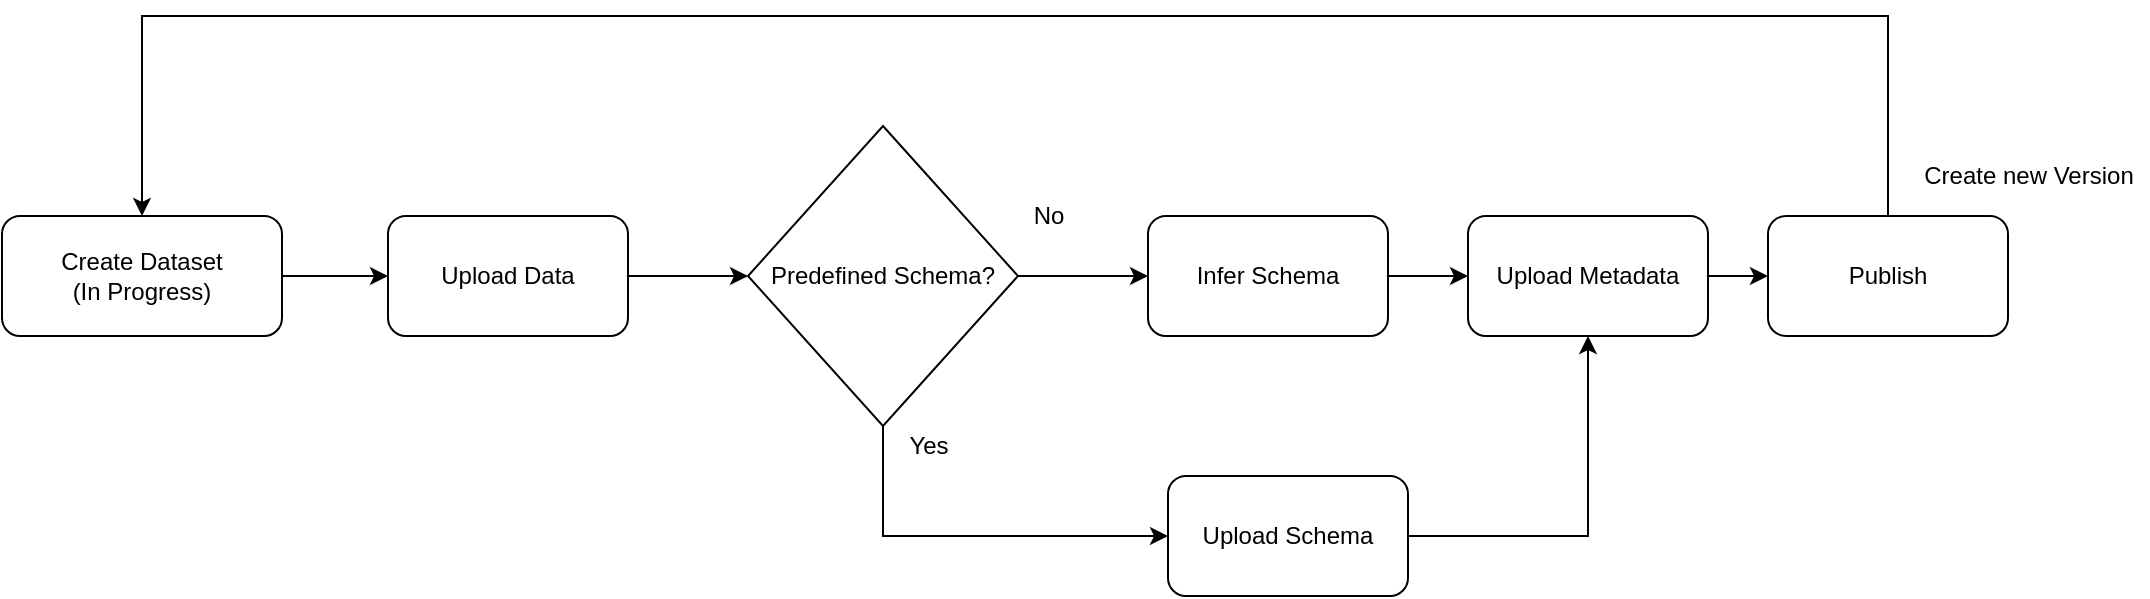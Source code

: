 <mxfile version="13.1.3">
    <diagram id="C5RBs43oDa-KdzZeNtuy" name="Page-1">
        <mxGraphModel dx="1836" dy="1408" grid="1" gridSize="10" guides="1" tooltips="1" connect="1" arrows="1" fold="1" page="1" pageScale="1" pageWidth="827" pageHeight="1169" math="0" shadow="0">
            <root>
                <mxCell id="WIyWlLk6GJQsqaUBKTNV-0"/>
                <mxCell id="WIyWlLk6GJQsqaUBKTNV-1" parent="WIyWlLk6GJQsqaUBKTNV-0"/>
                <mxCell id="KZPYvNBY5ShjxEbUQE62-1" value="" style="edgeStyle=orthogonalEdgeStyle;rounded=0;orthogonalLoop=1;jettySize=auto;html=1;" parent="WIyWlLk6GJQsqaUBKTNV-1" source="WIyWlLk6GJQsqaUBKTNV-3" target="KZPYvNBY5ShjxEbUQE62-0" edge="1">
                    <mxGeometry relative="1" as="geometry"/>
                </mxCell>
                <mxCell id="WIyWlLk6GJQsqaUBKTNV-3" value="Create Dataset &lt;br&gt;(In Progress)" style="rounded=1;whiteSpace=wrap;html=1;fontSize=12;glass=0;strokeWidth=1;shadow=0;" parent="WIyWlLk6GJQsqaUBKTNV-1" vertex="1">
                    <mxGeometry x="-483" y="180" width="140" height="60" as="geometry"/>
                </mxCell>
                <mxCell id="KZPYvNBY5ShjxEbUQE62-3" value="" style="edgeStyle=orthogonalEdgeStyle;rounded=0;orthogonalLoop=1;jettySize=auto;html=1;" parent="WIyWlLk6GJQsqaUBKTNV-1" source="KZPYvNBY5ShjxEbUQE62-0" target="KZPYvNBY5ShjxEbUQE62-2" edge="1">
                    <mxGeometry relative="1" as="geometry"/>
                </mxCell>
                <mxCell id="KZPYvNBY5ShjxEbUQE62-0" value="Upload Data" style="whiteSpace=wrap;html=1;rounded=1;" parent="WIyWlLk6GJQsqaUBKTNV-1" vertex="1">
                    <mxGeometry x="-290" y="180" width="120" height="60" as="geometry"/>
                </mxCell>
                <mxCell id="KZPYvNBY5ShjxEbUQE62-7" value="" style="edgeStyle=orthogonalEdgeStyle;rounded=0;orthogonalLoop=1;jettySize=auto;html=1;entryX=0;entryY=0.5;entryDx=0;entryDy=0;" parent="WIyWlLk6GJQsqaUBKTNV-1" source="KZPYvNBY5ShjxEbUQE62-2" target="KZPYvNBY5ShjxEbUQE62-6" edge="1">
                    <mxGeometry relative="1" as="geometry">
                        <Array as="points">
                            <mxPoint x="-42" y="340"/>
                            <mxPoint x="90" y="340"/>
                        </Array>
                    </mxGeometry>
                </mxCell>
                <mxCell id="KZPYvNBY5ShjxEbUQE62-9" value="" style="edgeStyle=orthogonalEdgeStyle;rounded=0;orthogonalLoop=1;jettySize=auto;html=1;" parent="WIyWlLk6GJQsqaUBKTNV-1" source="KZPYvNBY5ShjxEbUQE62-2" target="KZPYvNBY5ShjxEbUQE62-8" edge="1">
                    <mxGeometry relative="1" as="geometry"/>
                </mxCell>
                <mxCell id="KZPYvNBY5ShjxEbUQE62-2" value="Predefined Schema?" style="rhombus;whiteSpace=wrap;html=1;" parent="WIyWlLk6GJQsqaUBKTNV-1" vertex="1">
                    <mxGeometry x="-110" y="135" width="135" height="150" as="geometry"/>
                </mxCell>
                <mxCell id="KZPYvNBY5ShjxEbUQE62-28" value="" style="edgeStyle=orthogonalEdgeStyle;rounded=0;orthogonalLoop=1;jettySize=auto;html=1;entryX=0.5;entryY=1;entryDx=0;entryDy=0;exitX=1;exitY=0.5;exitDx=0;exitDy=0;" parent="WIyWlLk6GJQsqaUBKTNV-1" source="KZPYvNBY5ShjxEbUQE62-6" target="KZPYvNBY5ShjxEbUQE62-11" edge="1">
                    <mxGeometry relative="1" as="geometry">
                        <mxPoint x="-15" y="525" as="targetPoint"/>
                        <Array as="points">
                            <mxPoint x="210" y="340"/>
                            <mxPoint x="310" y="340"/>
                        </Array>
                    </mxGeometry>
                </mxCell>
                <mxCell id="KZPYvNBY5ShjxEbUQE62-6" value="Upload Schema" style="whiteSpace=wrap;html=1;rounded=1;" parent="WIyWlLk6GJQsqaUBKTNV-1" vertex="1">
                    <mxGeometry x="100" y="310" width="120" height="60" as="geometry"/>
                </mxCell>
                <mxCell id="2" value="Yes" style="text;html=1;align=center;verticalAlign=middle;resizable=0;points=[];autosize=1;" parent="WIyWlLk6GJQsqaUBKTNV-1" vertex="1">
                    <mxGeometry x="-40" y="285" width="40" height="20" as="geometry"/>
                </mxCell>
                <mxCell id="KZPYvNBY5ShjxEbUQE62-12" value="" style="edgeStyle=orthogonalEdgeStyle;rounded=0;orthogonalLoop=1;jettySize=auto;html=1;" parent="WIyWlLk6GJQsqaUBKTNV-1" source="KZPYvNBY5ShjxEbUQE62-8" target="KZPYvNBY5ShjxEbUQE62-11" edge="1">
                    <mxGeometry relative="1" as="geometry"/>
                </mxCell>
                <mxCell id="KZPYvNBY5ShjxEbUQE62-8" value="Infer Schema" style="whiteSpace=wrap;html=1;rounded=1;" parent="WIyWlLk6GJQsqaUBKTNV-1" vertex="1">
                    <mxGeometry x="90" y="180" width="120" height="60" as="geometry"/>
                </mxCell>
                <mxCell id="KZPYvNBY5ShjxEbUQE62-10" value="No" style="text;html=1;align=center;verticalAlign=middle;resizable=0;points=[];autosize=1;" parent="WIyWlLk6GJQsqaUBKTNV-1" vertex="1">
                    <mxGeometry x="25" y="170" width="30" height="20" as="geometry"/>
                </mxCell>
                <mxCell id="KZPYvNBY5ShjxEbUQE62-16" value="" style="edgeStyle=orthogonalEdgeStyle;rounded=0;orthogonalLoop=1;jettySize=auto;html=1;" parent="WIyWlLk6GJQsqaUBKTNV-1" source="KZPYvNBY5ShjxEbUQE62-11" target="KZPYvNBY5ShjxEbUQE62-15" edge="1">
                    <mxGeometry relative="1" as="geometry"/>
                </mxCell>
                <mxCell id="KZPYvNBY5ShjxEbUQE62-11" value="Upload Metadata" style="whiteSpace=wrap;html=1;rounded=1;" parent="WIyWlLk6GJQsqaUBKTNV-1" vertex="1">
                    <mxGeometry x="250" y="180" width="120" height="60" as="geometry"/>
                </mxCell>
                <mxCell id="KZPYvNBY5ShjxEbUQE62-18" value="" style="edgeStyle=orthogonalEdgeStyle;rounded=0;orthogonalLoop=1;jettySize=auto;html=1;exitX=0.5;exitY=0;exitDx=0;exitDy=0;entryX=0.5;entryY=0;entryDx=0;entryDy=0;" parent="WIyWlLk6GJQsqaUBKTNV-1" source="KZPYvNBY5ShjxEbUQE62-15" edge="1" target="WIyWlLk6GJQsqaUBKTNV-3">
                    <mxGeometry relative="1" as="geometry">
                        <mxPoint x="-500" y="180" as="targetPoint"/>
                        <Array as="points">
                            <mxPoint x="460" y="80"/>
                            <mxPoint x="-413" y="80"/>
                        </Array>
                    </mxGeometry>
                </mxCell>
                <mxCell id="KZPYvNBY5ShjxEbUQE62-15" value="Publish" style="whiteSpace=wrap;html=1;rounded=1;" parent="WIyWlLk6GJQsqaUBKTNV-1" vertex="1">
                    <mxGeometry x="400" y="180" width="120" height="60" as="geometry"/>
                </mxCell>
                <mxCell id="3" value="Create new Version" style="text;html=1;align=center;verticalAlign=middle;resizable=0;points=[];autosize=1;" vertex="1" parent="WIyWlLk6GJQsqaUBKTNV-1">
                    <mxGeometry x="470" y="150" width="120" height="20" as="geometry"/>
                </mxCell>
            </root>
        </mxGraphModel>
    </diagram>
</mxfile>